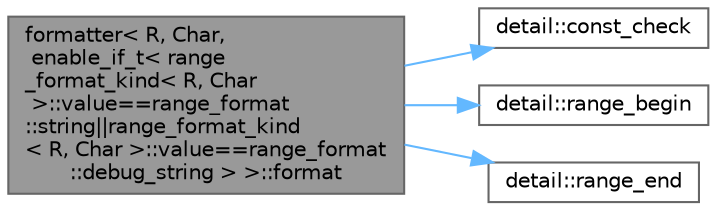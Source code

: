 digraph "formatter&lt; R, Char, enable_if_t&lt; range_format_kind&lt; R, Char &gt;::value==range_format::string||range_format_kind&lt; R, Char &gt;::value==range_format::debug_string &gt; &gt;::format"
{
 // LATEX_PDF_SIZE
  bgcolor="transparent";
  edge [fontname=Helvetica,fontsize=10,labelfontname=Helvetica,labelfontsize=10];
  node [fontname=Helvetica,fontsize=10,shape=box,height=0.2,width=0.4];
  rankdir="LR";
  Node1 [id="Node000001",label="formatter\< R, Char,\l enable_if_t\< range\l_format_kind\< R, Char\l \>::value==range_format\l::string\|\|range_format_kind\l\< R, Char \>::value==range_format\l::debug_string \> \>::format",height=0.2,width=0.4,color="gray40", fillcolor="grey60", style="filled", fontcolor="black",tooltip=" "];
  Node1 -> Node2 [id="edge1_Node000001_Node000002",color="steelblue1",style="solid",tooltip=" "];
  Node2 [id="Node000002",label="detail::const_check",height=0.2,width=0.4,color="grey40", fillcolor="white", style="filled",URL="$namespacedetail.html#a8a0f6a5093c0390e04f2d2091e0a42e0",tooltip=" "];
  Node1 -> Node3 [id="edge2_Node000001_Node000003",color="steelblue1",style="solid",tooltip=" "];
  Node3 [id="Node000003",label="detail::range_begin",height=0.2,width=0.4,color="grey40", fillcolor="white", style="filled",URL="$namespacedetail.html#a379579c5cd4dea85f22752fc3382e845",tooltip=" "];
  Node1 -> Node4 [id="edge3_Node000001_Node000004",color="steelblue1",style="solid",tooltip=" "];
  Node4 [id="Node000004",label="detail::range_end",height=0.2,width=0.4,color="grey40", fillcolor="white", style="filled",URL="$namespacedetail.html#a9b512d17ca26dca29464f452833cc5c3",tooltip=" "];
}
